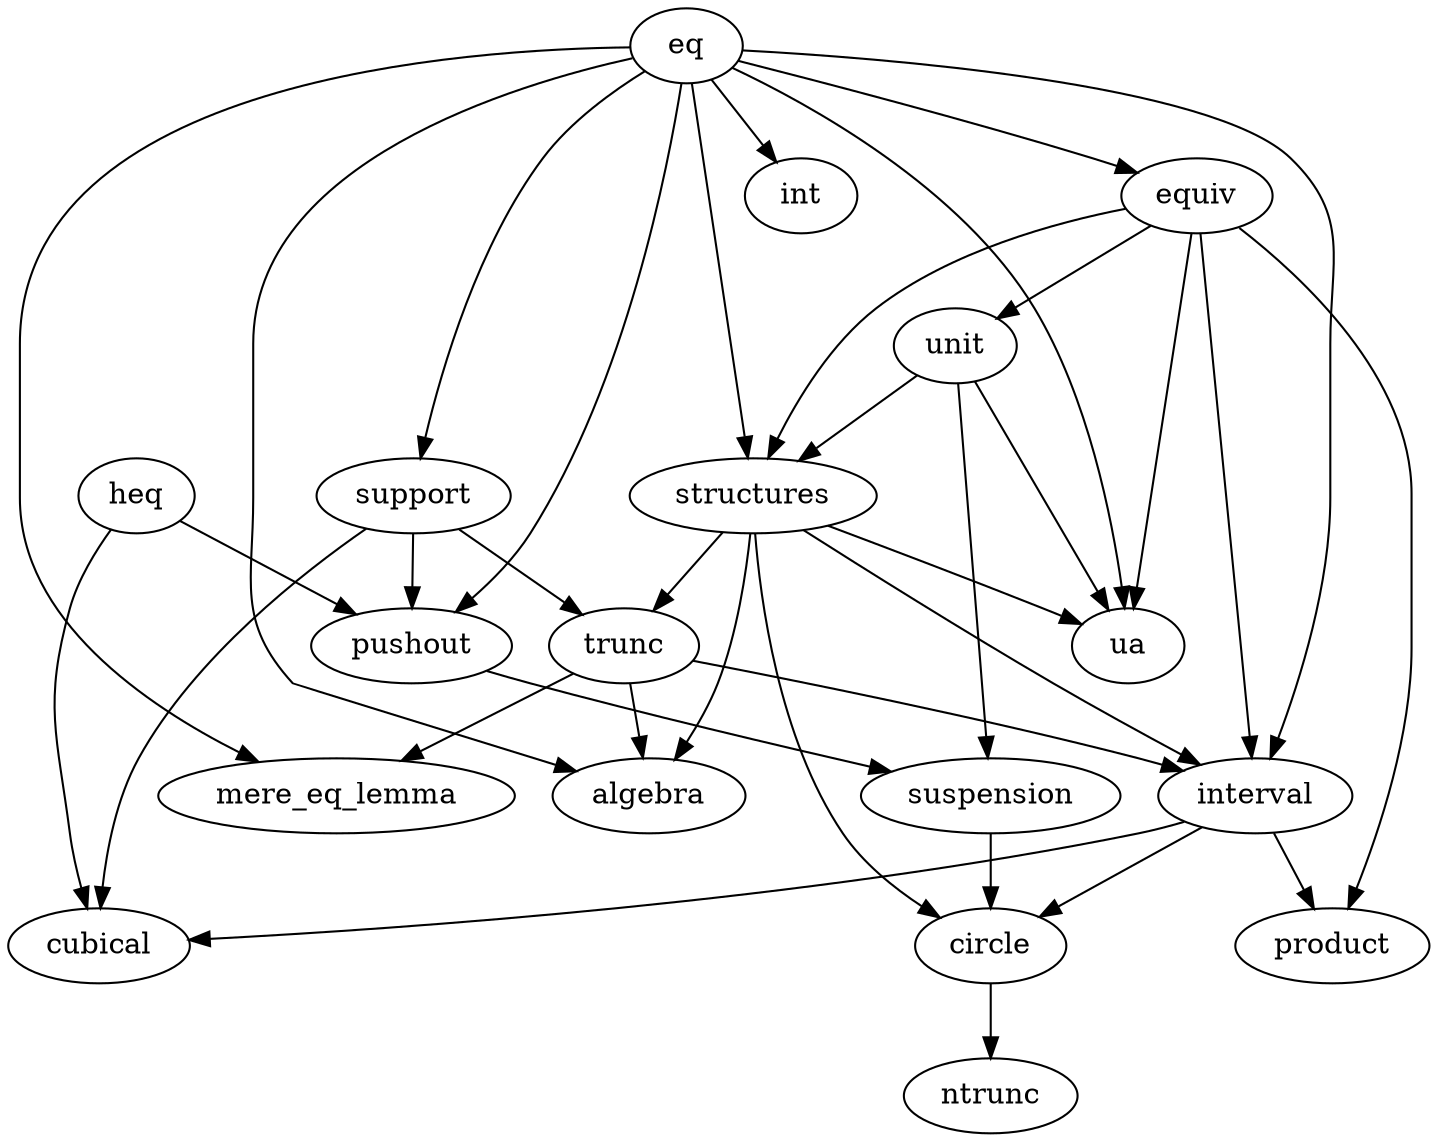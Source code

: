 digraph dependency_map {
  trunc -> algebra
  structures -> algebra
  eq -> algebra

  suspension -> circle
  structures -> circle
  interval -> circle

  interval -> cubical
  heq -> cubical
  support -> cubical

  eq -> equiv
  eq -> int

  trunc -> interval
  eq -> interval
  structures -> interval
  equiv -> interval

  eq -> mere_eq_lemma
  trunc -> mere_eq_lemma

  circle -> ntrunc

  equiv -> product
  interval -> product

  heq -> pushout
  eq -> pushout
  support -> pushout

  unit -> structures
  equiv -> structures
  eq -> structures

  eq -> support

  pushout -> suspension
  unit -> suspension

  structures -> trunc
  support -> trunc

  equiv -> ua
  eq -> ua
  structures -> ua
  unit -> ua

  equiv -> unit  
}